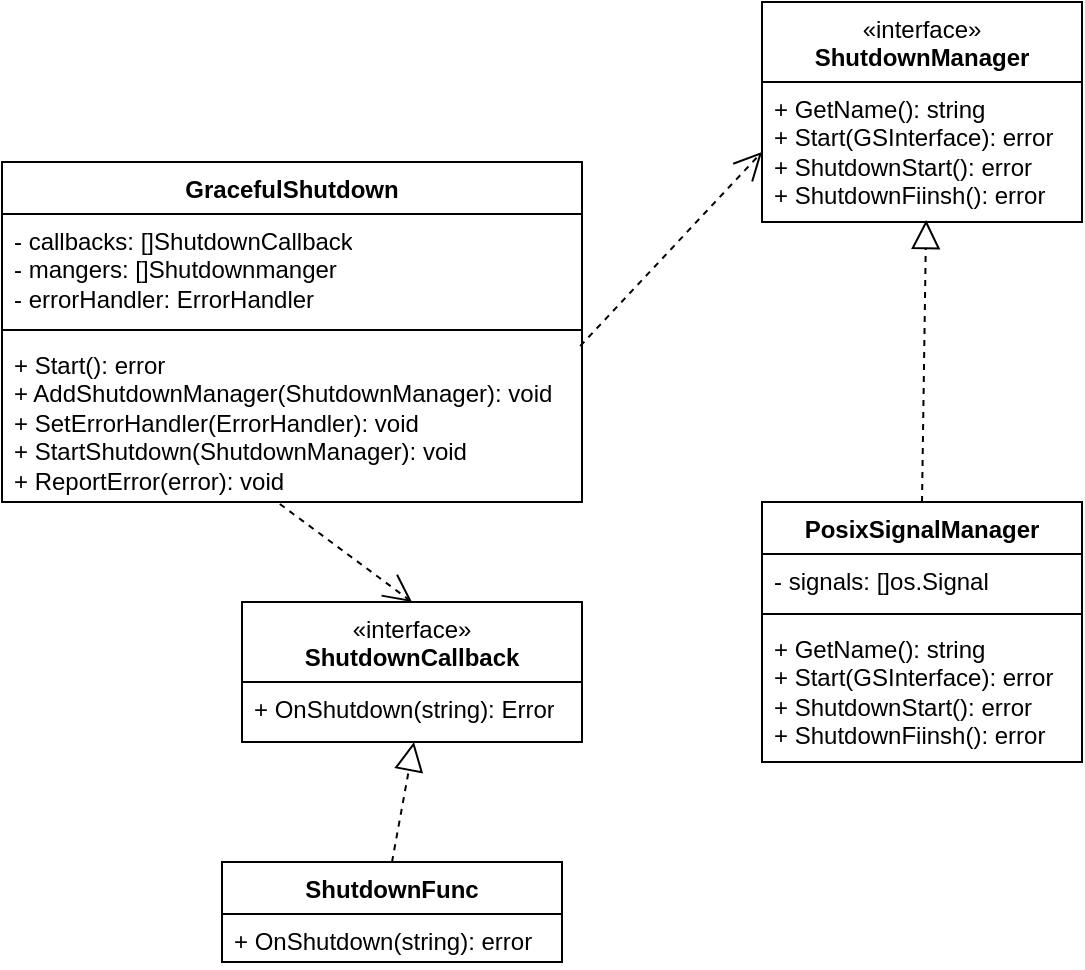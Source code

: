 <mxfile version="21.6.9" type="github">
  <diagram id="C5RBs43oDa-KdzZeNtuy" name="Page-1">
    <mxGraphModel dx="1546" dy="739" grid="1" gridSize="10" guides="1" tooltips="1" connect="1" arrows="1" fold="1" page="1" pageScale="1" pageWidth="827" pageHeight="1169" math="0" shadow="0">
      <root>
        <mxCell id="WIyWlLk6GJQsqaUBKTNV-0" />
        <mxCell id="WIyWlLk6GJQsqaUBKTNV-1" parent="WIyWlLk6GJQsqaUBKTNV-0" />
        <mxCell id="en3TbrSCo2sPWMaE05of-0" value="GracefulShutdown" style="swimlane;fontStyle=1;align=center;verticalAlign=top;childLayout=stackLayout;horizontal=1;startSize=26;horizontalStack=0;resizeParent=1;resizeParentMax=0;resizeLast=0;collapsible=1;marginBottom=0;whiteSpace=wrap;html=1;" vertex="1" parent="WIyWlLk6GJQsqaUBKTNV-1">
          <mxGeometry x="80" y="170" width="290" height="170" as="geometry" />
        </mxCell>
        <mxCell id="en3TbrSCo2sPWMaE05of-1" value="- callbacks: []ShutdownCallback&lt;br&gt;- mangers: []Shutdownmanger&lt;br&gt;- errorHandler: ErrorHandler" style="text;strokeColor=none;fillColor=none;align=left;verticalAlign=top;spacingLeft=4;spacingRight=4;overflow=hidden;rotatable=0;points=[[0,0.5],[1,0.5]];portConstraint=eastwest;whiteSpace=wrap;html=1;" vertex="1" parent="en3TbrSCo2sPWMaE05of-0">
          <mxGeometry y="26" width="290" height="54" as="geometry" />
        </mxCell>
        <mxCell id="en3TbrSCo2sPWMaE05of-2" value="" style="line;strokeWidth=1;fillColor=none;align=left;verticalAlign=middle;spacingTop=-1;spacingLeft=3;spacingRight=3;rotatable=0;labelPosition=right;points=[];portConstraint=eastwest;strokeColor=inherit;" vertex="1" parent="en3TbrSCo2sPWMaE05of-0">
          <mxGeometry y="80" width="290" height="8" as="geometry" />
        </mxCell>
        <mxCell id="en3TbrSCo2sPWMaE05of-3" value="+ Start(): error&lt;br&gt;+ AddShutdownManager(ShutdownManager): void&lt;br&gt;+ SetErrorHandler(ErrorHandler): void&lt;br&gt;+ StartShutdown(ShutdownManager): void&lt;br&gt;+ ReportError(error): void" style="text;strokeColor=none;fillColor=none;align=left;verticalAlign=top;spacingLeft=4;spacingRight=4;overflow=hidden;rotatable=0;points=[[0,0.5],[1,0.5]];portConstraint=eastwest;whiteSpace=wrap;html=1;" vertex="1" parent="en3TbrSCo2sPWMaE05of-0">
          <mxGeometry y="88" width="290" height="82" as="geometry" />
        </mxCell>
        <mxCell id="en3TbrSCo2sPWMaE05of-9" value="&lt;span style=&quot;font-weight: normal;&quot;&gt;«interface»&lt;/span&gt;&lt;br style=&quot;border-color: var(--border-color); font-weight: 400;&quot;&gt;&lt;b style=&quot;border-color: var(--border-color);&quot;&gt;ShutdownManager&lt;/b&gt;" style="swimlane;fontStyle=1;align=center;verticalAlign=top;childLayout=stackLayout;horizontal=1;startSize=40;horizontalStack=0;resizeParent=1;resizeParentMax=0;resizeLast=0;collapsible=1;marginBottom=0;whiteSpace=wrap;html=1;" vertex="1" parent="WIyWlLk6GJQsqaUBKTNV-1">
          <mxGeometry x="460" y="90" width="160" height="110" as="geometry" />
        </mxCell>
        <mxCell id="en3TbrSCo2sPWMaE05of-12" value="+ GetName(): string&lt;br&gt;+ Start(GSInterface): error&lt;br&gt;+ ShutdownStart(): error&lt;br&gt;+ ShutdownFiinsh(): error" style="text;strokeColor=none;fillColor=none;align=left;verticalAlign=top;spacingLeft=4;spacingRight=4;overflow=hidden;rotatable=0;points=[[0,0.5],[1,0.5]];portConstraint=eastwest;whiteSpace=wrap;html=1;" vertex="1" parent="en3TbrSCo2sPWMaE05of-9">
          <mxGeometry y="40" width="160" height="70" as="geometry" />
        </mxCell>
        <mxCell id="en3TbrSCo2sPWMaE05of-13" value="PosixSignalManager" style="swimlane;fontStyle=1;align=center;verticalAlign=top;childLayout=stackLayout;horizontal=1;startSize=26;horizontalStack=0;resizeParent=1;resizeParentMax=0;resizeLast=0;collapsible=1;marginBottom=0;whiteSpace=wrap;html=1;" vertex="1" parent="WIyWlLk6GJQsqaUBKTNV-1">
          <mxGeometry x="460" y="340" width="160" height="130" as="geometry" />
        </mxCell>
        <mxCell id="en3TbrSCo2sPWMaE05of-14" value="- signals: []os.Signal" style="text;strokeColor=none;fillColor=none;align=left;verticalAlign=top;spacingLeft=4;spacingRight=4;overflow=hidden;rotatable=0;points=[[0,0.5],[1,0.5]];portConstraint=eastwest;whiteSpace=wrap;html=1;" vertex="1" parent="en3TbrSCo2sPWMaE05of-13">
          <mxGeometry y="26" width="160" height="26" as="geometry" />
        </mxCell>
        <mxCell id="en3TbrSCo2sPWMaE05of-15" value="" style="line;strokeWidth=1;fillColor=none;align=left;verticalAlign=middle;spacingTop=-1;spacingLeft=3;spacingRight=3;rotatable=0;labelPosition=right;points=[];portConstraint=eastwest;strokeColor=inherit;" vertex="1" parent="en3TbrSCo2sPWMaE05of-13">
          <mxGeometry y="52" width="160" height="8" as="geometry" />
        </mxCell>
        <mxCell id="en3TbrSCo2sPWMaE05of-16" value="+ GetName(): string&lt;br style=&quot;border-color: var(--border-color);&quot;&gt;+ Start(GSInterface): error&lt;br style=&quot;border-color: var(--border-color);&quot;&gt;+ ShutdownStart(): error&lt;br style=&quot;border-color: var(--border-color);&quot;&gt;+ ShutdownFiinsh(): error" style="text;strokeColor=none;fillColor=none;align=left;verticalAlign=top;spacingLeft=4;spacingRight=4;overflow=hidden;rotatable=0;points=[[0,0.5],[1,0.5]];portConstraint=eastwest;whiteSpace=wrap;html=1;" vertex="1" parent="en3TbrSCo2sPWMaE05of-13">
          <mxGeometry y="60" width="160" height="70" as="geometry" />
        </mxCell>
        <mxCell id="en3TbrSCo2sPWMaE05of-17" value="&lt;span style=&quot;font-weight: normal;&quot;&gt;«interface»&lt;/span&gt;&lt;br style=&quot;border-color: var(--border-color); font-weight: 400;&quot;&gt;&lt;b style=&quot;border-color: var(--border-color);&quot;&gt;ShutdownCallback&lt;/b&gt;" style="swimlane;fontStyle=1;align=center;verticalAlign=top;childLayout=stackLayout;horizontal=1;startSize=40;horizontalStack=0;resizeParent=1;resizeParentMax=0;resizeLast=0;collapsible=1;marginBottom=0;whiteSpace=wrap;html=1;" vertex="1" parent="WIyWlLk6GJQsqaUBKTNV-1">
          <mxGeometry x="200" y="390" width="170" height="70" as="geometry" />
        </mxCell>
        <mxCell id="en3TbrSCo2sPWMaE05of-18" value="+ OnShutdown(string): Error" style="text;strokeColor=none;fillColor=none;align=left;verticalAlign=top;spacingLeft=4;spacingRight=4;overflow=hidden;rotatable=0;points=[[0,0.5],[1,0.5]];portConstraint=eastwest;whiteSpace=wrap;html=1;" vertex="1" parent="en3TbrSCo2sPWMaE05of-17">
          <mxGeometry y="40" width="170" height="30" as="geometry" />
        </mxCell>
        <mxCell id="en3TbrSCo2sPWMaE05of-19" value="" style="endArrow=block;dashed=1;endFill=0;endSize=12;html=1;rounded=0;entryX=0.513;entryY=0.986;entryDx=0;entryDy=0;entryPerimeter=0;exitX=0.5;exitY=0;exitDx=0;exitDy=0;" edge="1" parent="WIyWlLk6GJQsqaUBKTNV-1" source="en3TbrSCo2sPWMaE05of-13" target="en3TbrSCo2sPWMaE05of-12">
          <mxGeometry width="160" relative="1" as="geometry">
            <mxPoint x="330" y="380" as="sourcePoint" />
            <mxPoint x="490" y="380" as="targetPoint" />
          </mxGeometry>
        </mxCell>
        <mxCell id="en3TbrSCo2sPWMaE05of-20" value="" style="endArrow=open;endSize=12;dashed=1;html=1;rounded=0;exitX=0.997;exitY=0.049;exitDx=0;exitDy=0;exitPerimeter=0;entryX=0;entryY=0.5;entryDx=0;entryDy=0;" edge="1" parent="WIyWlLk6GJQsqaUBKTNV-1" source="en3TbrSCo2sPWMaE05of-3" target="en3TbrSCo2sPWMaE05of-12">
          <mxGeometry width="160" relative="1" as="geometry">
            <mxPoint x="330" y="380" as="sourcePoint" />
            <mxPoint x="490" y="380" as="targetPoint" />
          </mxGeometry>
        </mxCell>
        <mxCell id="en3TbrSCo2sPWMaE05of-21" value="ShutdownFunc" style="swimlane;fontStyle=1;align=center;verticalAlign=top;childLayout=stackLayout;horizontal=1;startSize=26;horizontalStack=0;resizeParent=1;resizeParentMax=0;resizeLast=0;collapsible=1;marginBottom=0;whiteSpace=wrap;html=1;" vertex="1" parent="WIyWlLk6GJQsqaUBKTNV-1">
          <mxGeometry x="190" y="520" width="170" height="50" as="geometry" />
        </mxCell>
        <mxCell id="en3TbrSCo2sPWMaE05of-25" value="" style="endArrow=block;dashed=1;endFill=0;endSize=12;html=1;rounded=0;entryX=0.513;entryY=0.986;entryDx=0;entryDy=0;entryPerimeter=0;exitX=0.5;exitY=0;exitDx=0;exitDy=0;" edge="1" parent="en3TbrSCo2sPWMaE05of-21" source="en3TbrSCo2sPWMaE05of-21">
          <mxGeometry width="160" relative="1" as="geometry">
            <mxPoint x="94" y="81" as="sourcePoint" />
            <mxPoint x="96" y="-60" as="targetPoint" />
          </mxGeometry>
        </mxCell>
        <mxCell id="en3TbrSCo2sPWMaE05of-24" value="+&amp;nbsp;OnShutdown&lt;span style=&quot;background-color: initial;&quot;&gt;(string): error&lt;br&gt;&lt;/span&gt;" style="text;strokeColor=none;fillColor=none;align=left;verticalAlign=top;spacingLeft=4;spacingRight=4;overflow=hidden;rotatable=0;points=[[0,0.5],[1,0.5]];portConstraint=eastwest;whiteSpace=wrap;html=1;" vertex="1" parent="en3TbrSCo2sPWMaE05of-21">
          <mxGeometry y="26" width="170" height="24" as="geometry" />
        </mxCell>
        <mxCell id="en3TbrSCo2sPWMaE05of-26" value="" style="endArrow=open;endSize=12;dashed=1;html=1;rounded=0;exitX=0.479;exitY=1.012;exitDx=0;exitDy=0;exitPerimeter=0;entryX=0.5;entryY=0;entryDx=0;entryDy=0;" edge="1" parent="WIyWlLk6GJQsqaUBKTNV-1" source="en3TbrSCo2sPWMaE05of-3" target="en3TbrSCo2sPWMaE05of-17">
          <mxGeometry width="160" relative="1" as="geometry">
            <mxPoint x="379" y="272" as="sourcePoint" />
            <mxPoint x="470" y="175" as="targetPoint" />
          </mxGeometry>
        </mxCell>
      </root>
    </mxGraphModel>
  </diagram>
</mxfile>
